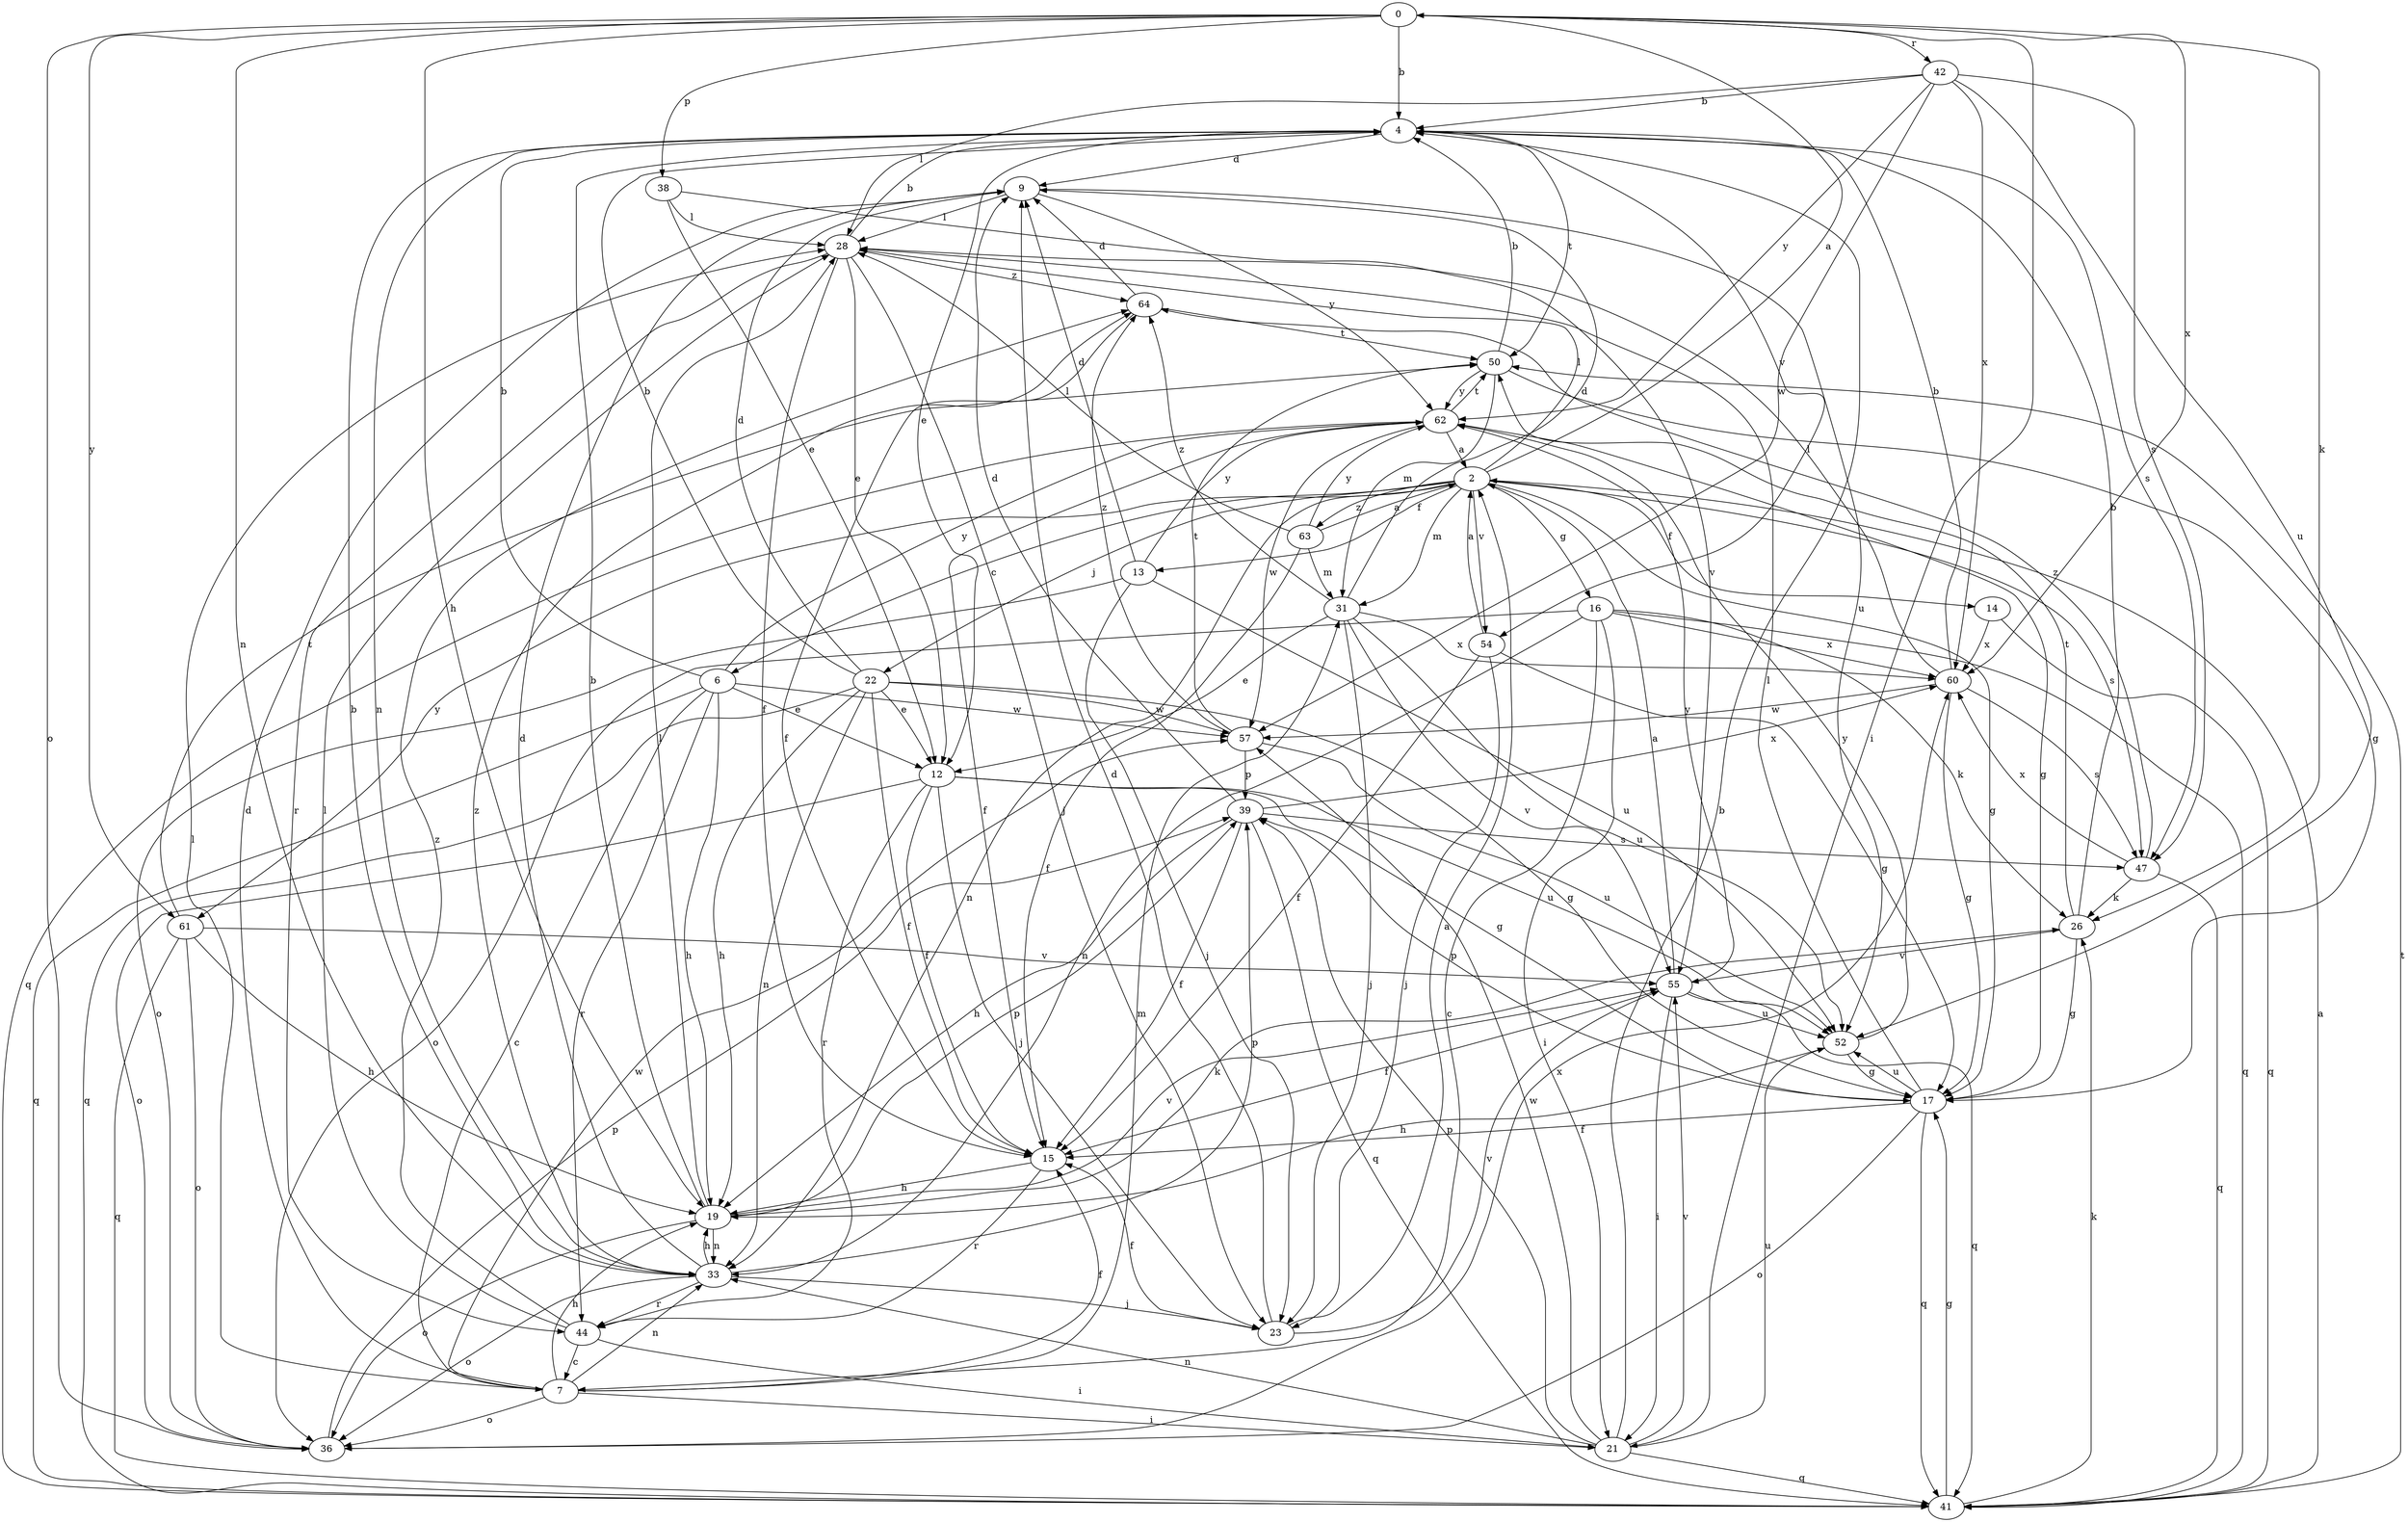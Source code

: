 strict digraph  {
0;
2;
4;
6;
7;
9;
12;
13;
14;
15;
16;
17;
19;
21;
22;
23;
26;
28;
31;
33;
36;
38;
39;
41;
42;
44;
47;
50;
52;
54;
55;
57;
60;
61;
62;
63;
64;
0 -> 4  [label=b];
0 -> 19  [label=h];
0 -> 21  [label=i];
0 -> 26  [label=k];
0 -> 33  [label=n];
0 -> 36  [label=o];
0 -> 38  [label=p];
0 -> 42  [label=r];
0 -> 60  [label=x];
0 -> 61  [label=y];
2 -> 0  [label=a];
2 -> 6  [label=c];
2 -> 13  [label=f];
2 -> 14  [label=f];
2 -> 16  [label=g];
2 -> 17  [label=g];
2 -> 22  [label=j];
2 -> 28  [label=l];
2 -> 31  [label=m];
2 -> 33  [label=n];
2 -> 47  [label=s];
2 -> 54  [label=v];
2 -> 61  [label=y];
2 -> 63  [label=z];
4 -> 9  [label=d];
4 -> 12  [label=e];
4 -> 33  [label=n];
4 -> 47  [label=s];
4 -> 50  [label=t];
4 -> 54  [label=v];
6 -> 4  [label=b];
6 -> 7  [label=c];
6 -> 12  [label=e];
6 -> 19  [label=h];
6 -> 41  [label=q];
6 -> 44  [label=r];
6 -> 57  [label=w];
6 -> 62  [label=y];
7 -> 9  [label=d];
7 -> 15  [label=f];
7 -> 19  [label=h];
7 -> 21  [label=i];
7 -> 28  [label=l];
7 -> 31  [label=m];
7 -> 33  [label=n];
7 -> 36  [label=o];
7 -> 57  [label=w];
9 -> 28  [label=l];
9 -> 52  [label=u];
9 -> 62  [label=y];
12 -> 15  [label=f];
12 -> 17  [label=g];
12 -> 23  [label=j];
12 -> 36  [label=o];
12 -> 44  [label=r];
12 -> 52  [label=u];
13 -> 9  [label=d];
13 -> 23  [label=j];
13 -> 36  [label=o];
13 -> 52  [label=u];
13 -> 62  [label=y];
14 -> 41  [label=q];
14 -> 60  [label=x];
15 -> 19  [label=h];
15 -> 44  [label=r];
16 -> 7  [label=c];
16 -> 21  [label=i];
16 -> 26  [label=k];
16 -> 33  [label=n];
16 -> 36  [label=o];
16 -> 41  [label=q];
16 -> 60  [label=x];
17 -> 15  [label=f];
17 -> 28  [label=l];
17 -> 36  [label=o];
17 -> 39  [label=p];
17 -> 41  [label=q];
17 -> 52  [label=u];
19 -> 4  [label=b];
19 -> 26  [label=k];
19 -> 28  [label=l];
19 -> 33  [label=n];
19 -> 36  [label=o];
19 -> 39  [label=p];
19 -> 55  [label=v];
21 -> 4  [label=b];
21 -> 33  [label=n];
21 -> 39  [label=p];
21 -> 41  [label=q];
21 -> 52  [label=u];
21 -> 55  [label=v];
21 -> 57  [label=w];
22 -> 4  [label=b];
22 -> 9  [label=d];
22 -> 12  [label=e];
22 -> 15  [label=f];
22 -> 17  [label=g];
22 -> 19  [label=h];
22 -> 33  [label=n];
22 -> 41  [label=q];
22 -> 57  [label=w];
23 -> 2  [label=a];
23 -> 9  [label=d];
23 -> 15  [label=f];
23 -> 55  [label=v];
26 -> 4  [label=b];
26 -> 17  [label=g];
26 -> 50  [label=t];
26 -> 55  [label=v];
28 -> 4  [label=b];
28 -> 12  [label=e];
28 -> 15  [label=f];
28 -> 23  [label=j];
28 -> 44  [label=r];
28 -> 64  [label=z];
31 -> 9  [label=d];
31 -> 12  [label=e];
31 -> 23  [label=j];
31 -> 52  [label=u];
31 -> 55  [label=v];
31 -> 60  [label=x];
31 -> 64  [label=z];
33 -> 4  [label=b];
33 -> 9  [label=d];
33 -> 19  [label=h];
33 -> 23  [label=j];
33 -> 36  [label=o];
33 -> 39  [label=p];
33 -> 44  [label=r];
33 -> 64  [label=z];
36 -> 39  [label=p];
36 -> 60  [label=x];
38 -> 12  [label=e];
38 -> 28  [label=l];
38 -> 55  [label=v];
39 -> 9  [label=d];
39 -> 15  [label=f];
39 -> 19  [label=h];
39 -> 41  [label=q];
39 -> 47  [label=s];
39 -> 60  [label=x];
41 -> 2  [label=a];
41 -> 17  [label=g];
41 -> 26  [label=k];
41 -> 50  [label=t];
42 -> 4  [label=b];
42 -> 28  [label=l];
42 -> 47  [label=s];
42 -> 52  [label=u];
42 -> 57  [label=w];
42 -> 60  [label=x];
42 -> 62  [label=y];
44 -> 7  [label=c];
44 -> 21  [label=i];
44 -> 28  [label=l];
44 -> 64  [label=z];
47 -> 26  [label=k];
47 -> 41  [label=q];
47 -> 60  [label=x];
47 -> 64  [label=z];
50 -> 4  [label=b];
50 -> 17  [label=g];
50 -> 31  [label=m];
50 -> 62  [label=y];
52 -> 17  [label=g];
52 -> 19  [label=h];
52 -> 62  [label=y];
54 -> 2  [label=a];
54 -> 15  [label=f];
54 -> 17  [label=g];
54 -> 23  [label=j];
55 -> 2  [label=a];
55 -> 15  [label=f];
55 -> 21  [label=i];
55 -> 41  [label=q];
55 -> 52  [label=u];
55 -> 62  [label=y];
57 -> 39  [label=p];
57 -> 50  [label=t];
57 -> 52  [label=u];
57 -> 64  [label=z];
60 -> 4  [label=b];
60 -> 17  [label=g];
60 -> 28  [label=l];
60 -> 47  [label=s];
60 -> 57  [label=w];
61 -> 19  [label=h];
61 -> 36  [label=o];
61 -> 41  [label=q];
61 -> 50  [label=t];
61 -> 55  [label=v];
62 -> 2  [label=a];
62 -> 15  [label=f];
62 -> 17  [label=g];
62 -> 41  [label=q];
62 -> 50  [label=t];
62 -> 57  [label=w];
63 -> 2  [label=a];
63 -> 15  [label=f];
63 -> 28  [label=l];
63 -> 31  [label=m];
63 -> 62  [label=y];
64 -> 9  [label=d];
64 -> 15  [label=f];
64 -> 50  [label=t];
}
